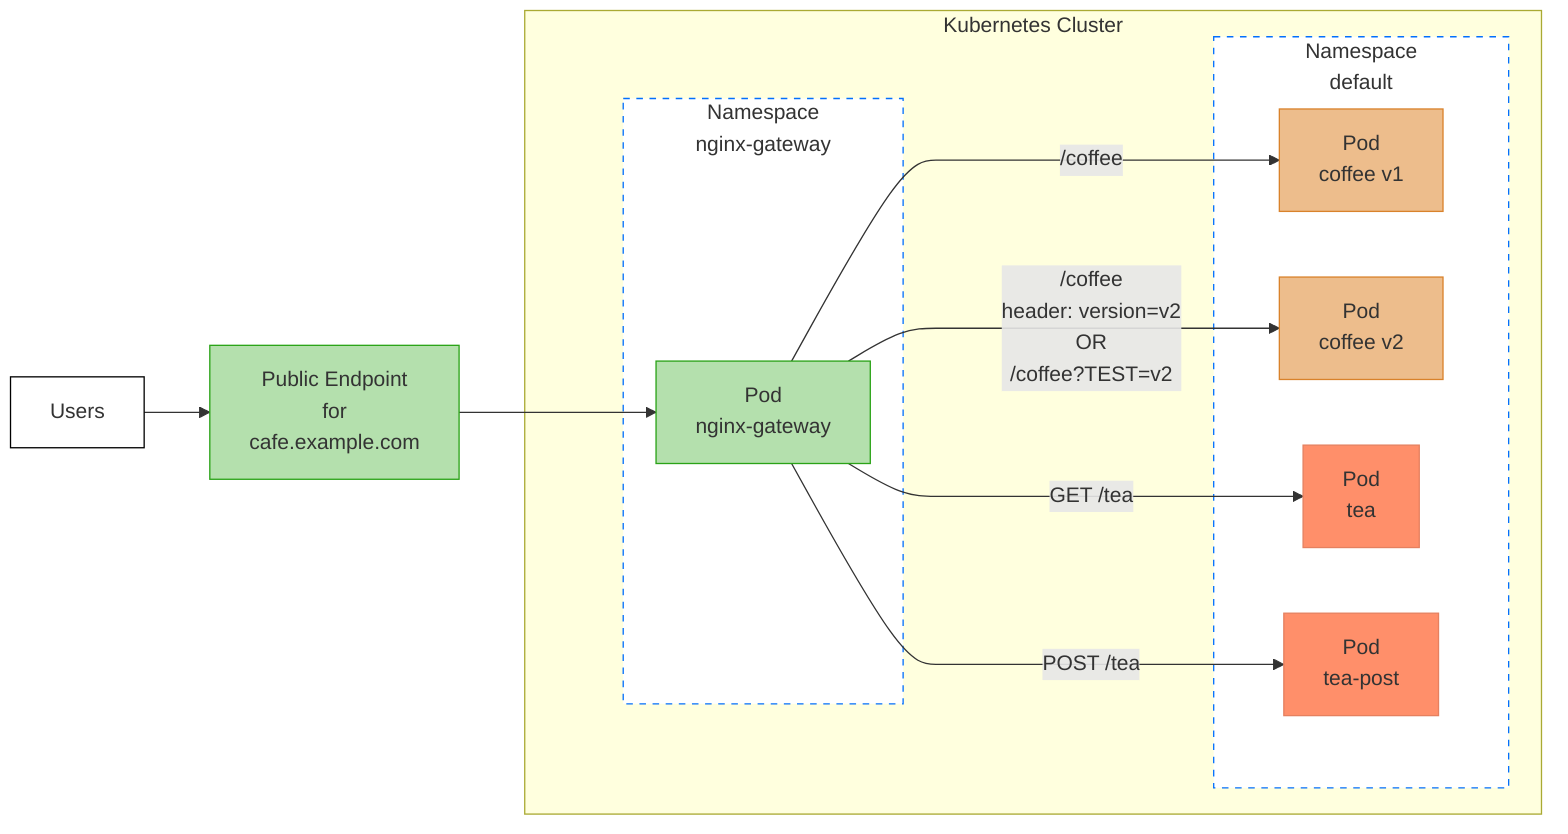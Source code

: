 %% mermaid source for advanced-routing.png diagram
graph LR
    users[Users]
    ngfSvc["Public Endpoint\nfor\ncafe.example.com"]
    subgraph cluster [Kubernetes Cluster]
        subgraph clusterPadding [" "]
            subgraph clusterPadding2 [" "]
                subgraph gwNS [Namespace\nnginx-gateway]
                    ngfPod[Pod\nnginx-gateway]
                end
            end
        end
        subgraph appNs [Namespace\ndefault]
            subgraph nsPadding [" "]
                coffeeV1Pod[Pod\ncoffee v1]
                coffeeV2Pod[Pod\ncoffee v2]
                teaPod[Pod\ntea]
                teaPostPod[Pod\ntea-post]
            end
        end
    end
  ngfSvc --> ngfPod
  ngfPod --/coffee--> coffeeV1Pod
  ngfPod --/coffee\nheader: version=v2\nOR\n/coffee?TEST=v2--> coffeeV2Pod
  ngfPod --GET /tea--> teaPod
  ngfPod --POST /tea--> teaPostPod
  users --> ngfSvc
  class clusterPadding,nsPadding,clusterPadding2 noBorder
  class gwNS,appNs namespace
  class ngfSvc,ngfPod nginxNode
  class coffeeV1Pod,coffeeV2Pod coffeeNode
  class teaPod,teaPostPod teaNode
  classDef noBorder stroke:none,fill:none
  classDef default fill:#FFFFFF,stroke:#000000
  classDef namespace fill:#FFFFFF,stroke:#036ffc,stroke-dasharray: 5 5,text-align:center
  classDef nginxNode fill:#b4e0ad,stroke:#2AA317
  classDef coffeeNode fill:#edbd8c,stroke:#D9822B
  classDef teaNode fill:#ff8f6a,stroke:#e5805f